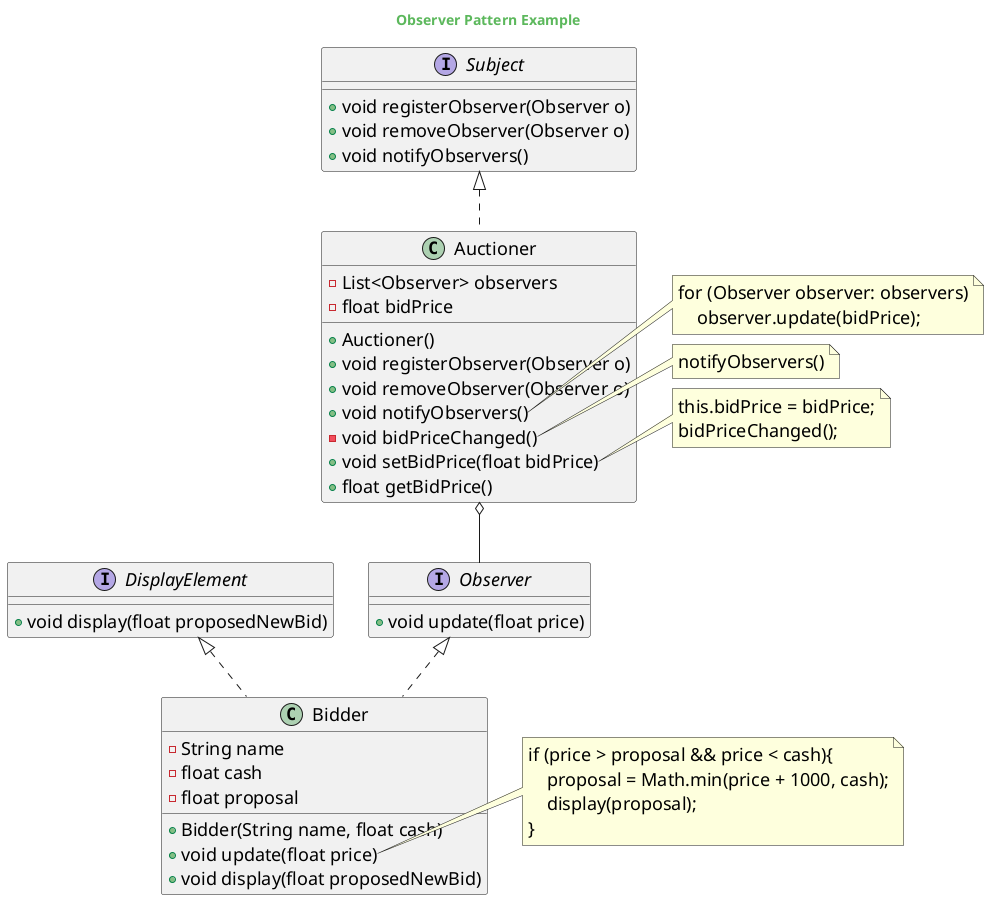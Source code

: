 @startuml

skinparam backgroundcolor transparent
skinparam classFontSize 18
skinparam noteFontSize 18
skinparam arrowFontSize 18
skinparam classAttributeFontSize 18

skinparam titleFontColor #5cb85c

Title Observer Pattern Example

interface Subject {
	+ void registerObserver(Observer o)
	+ void removeObserver(Observer o)
	+ void notifyObservers()
}

interface Observer {
	+ void update(float price)
}

class Auctioner implements Subject {
	- List<Observer> observers
	- float bidPrice
	+ Auctioner()
	+ void registerObserver(Observer o)
    + void removeObserver(Observer o)
    + void notifyObservers()
    - void bidPriceChanged()
    + void setBidPrice(float bidPrice)
    + float getBidPrice()
}

interface DisplayElement {
	+ void display(float proposedNewBid)
}

class Bidder implements Observer, DisplayElement {
	- String name
	- float cash
	- float proposal
	+ Bidder(String name, float cash)
	+ void update(float price)
	+ void display(float proposedNewBid)
}

Auctioner o-- Observer

note right of Auctioner::notifyObservers
    for (Observer observer: observers)
        observer.update(bidPrice);
end note

note right of Auctioner::bidPriceChanged
    notifyObservers()
end note

note right of Auctioner::setBidPrice
    this.bidPrice = bidPrice;
    bidPriceChanged();
end note

note right of Bidder::update
    if (price > proposal && price < cash){
        proposal = Math.min(price + 1000, cash);
        display(proposal);
    }
end note


@enduml